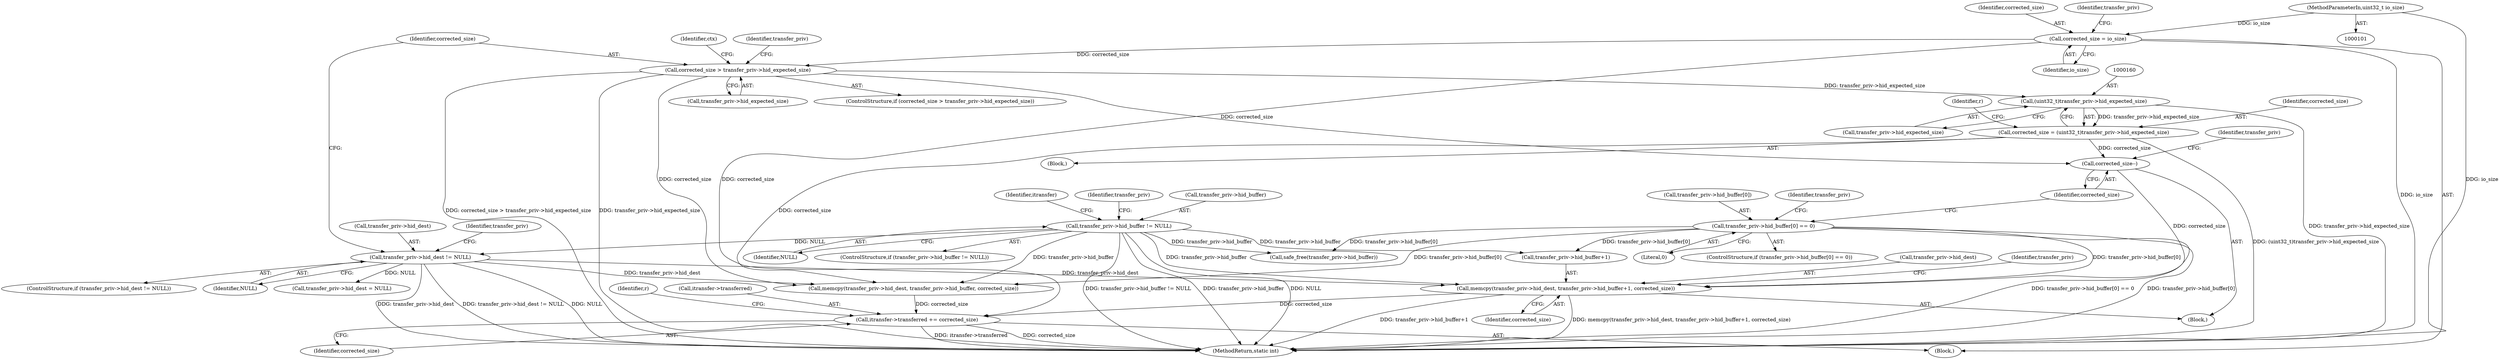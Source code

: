 digraph "1_Chrome_ac149a8d4371c0e01e0934fdd57b09e86f96b5b9_17@API" {
"1000178" [label="(Call,memcpy(transfer_priv->hid_dest, transfer_priv->hid_buffer+1, corrected_size))"];
"1000141" [label="(Call,transfer_priv->hid_dest != NULL)"];
"1000134" [label="(Call,transfer_priv->hid_buffer != NULL)"];
"1000168" [label="(Call,transfer_priv->hid_buffer[0] == 0)"];
"1000176" [label="(Call,corrected_size--)"];
"1000157" [label="(Call,corrected_size = (uint32_t)transfer_priv->hid_expected_size)"];
"1000159" [label="(Call,(uint32_t)transfer_priv->hid_expected_size)"];
"1000148" [label="(Call,corrected_size > transfer_priv->hid_expected_size)"];
"1000130" [label="(Call,corrected_size = io_size)"];
"1000104" [label="(MethodParameterIn,uint32_t io_size)"];
"1000207" [label="(Call,itransfer->transferred += corrected_size)"];
"1000205" [label="(Identifier,transfer_priv)"];
"1000168" [label="(Call,transfer_priv->hid_buffer[0] == 0)"];
"1000135" [label="(Call,transfer_priv->hid_buffer)"];
"1000142" [label="(Call,transfer_priv->hid_dest)"];
"1000148" [label="(Call,corrected_size > transfer_priv->hid_expected_size)"];
"1000138" [label="(Identifier,NULL)"];
"1000190" [label="(Call,memcpy(transfer_priv->hid_dest, transfer_priv->hid_buffer, corrected_size))"];
"1000175" [label="(Block,)"];
"1000208" [label="(Call,itransfer->transferred)"];
"1000176" [label="(Call,corrected_size--)"];
"1000182" [label="(Call,transfer_priv->hid_buffer+1)"];
"1000149" [label="(Identifier,corrected_size)"];
"1000203" [label="(Call,safe_free(transfer_priv->hid_buffer))"];
"1000155" [label="(Identifier,ctx)"];
"1000169" [label="(Call,transfer_priv->hid_buffer[0])"];
"1000179" [label="(Call,transfer_priv->hid_dest)"];
"1000211" [label="(Identifier,corrected_size)"];
"1000174" [label="(Literal,0)"];
"1000171" [label="(Identifier,transfer_priv)"];
"1000159" [label="(Call,(uint32_t)transfer_priv->hid_expected_size)"];
"1000192" [label="(Identifier,transfer_priv)"];
"1000140" [label="(ControlStructure,if (transfer_priv->hid_dest != NULL))"];
"1000209" [label="(Identifier,itransfer)"];
"1000145" [label="(Identifier,NULL)"];
"1000187" [label="(Identifier,corrected_size)"];
"1000200" [label="(Identifier,transfer_priv)"];
"1000178" [label="(Call,memcpy(transfer_priv->hid_dest, transfer_priv->hid_buffer+1, corrected_size))"];
"1000180" [label="(Identifier,transfer_priv)"];
"1000213" [label="(Identifier,r)"];
"1000161" [label="(Call,transfer_priv->hid_expected_size)"];
"1000177" [label="(Identifier,corrected_size)"];
"1000131" [label="(Identifier,corrected_size)"];
"1000104" [label="(MethodParameterIn,uint32_t io_size)"];
"1000153" [label="(Block,)"];
"1000143" [label="(Identifier,transfer_priv)"];
"1000150" [label="(Call,transfer_priv->hid_expected_size)"];
"1000132" [label="(Identifier,io_size)"];
"1000207" [label="(Call,itransfer->transferred += corrected_size)"];
"1000165" [label="(Identifier,r)"];
"1000141" [label="(Call,transfer_priv->hid_dest != NULL)"];
"1000198" [label="(Call,transfer_priv->hid_dest = NULL)"];
"1000105" [label="(Block,)"];
"1000158" [label="(Identifier,corrected_size)"];
"1000133" [label="(ControlStructure,if (transfer_priv->hid_buffer != NULL))"];
"1000130" [label="(Call,corrected_size = io_size)"];
"1000147" [label="(ControlStructure,if (corrected_size > transfer_priv->hid_expected_size))"];
"1000136" [label="(Identifier,transfer_priv)"];
"1000167" [label="(ControlStructure,if (transfer_priv->hid_buffer[0] == 0))"];
"1000214" [label="(MethodReturn,static int)"];
"1000134" [label="(Call,transfer_priv->hid_buffer != NULL)"];
"1000157" [label="(Call,corrected_size = (uint32_t)transfer_priv->hid_expected_size)"];
"1000178" -> "1000175"  [label="AST: "];
"1000178" -> "1000187"  [label="CFG: "];
"1000179" -> "1000178"  [label="AST: "];
"1000182" -> "1000178"  [label="AST: "];
"1000187" -> "1000178"  [label="AST: "];
"1000200" -> "1000178"  [label="CFG: "];
"1000178" -> "1000214"  [label="DDG: transfer_priv->hid_buffer+1"];
"1000178" -> "1000214"  [label="DDG: memcpy(transfer_priv->hid_dest, transfer_priv->hid_buffer+1, corrected_size)"];
"1000141" -> "1000178"  [label="DDG: transfer_priv->hid_dest"];
"1000168" -> "1000178"  [label="DDG: transfer_priv->hid_buffer[0]"];
"1000134" -> "1000178"  [label="DDG: transfer_priv->hid_buffer"];
"1000176" -> "1000178"  [label="DDG: corrected_size"];
"1000178" -> "1000207"  [label="DDG: corrected_size"];
"1000141" -> "1000140"  [label="AST: "];
"1000141" -> "1000145"  [label="CFG: "];
"1000142" -> "1000141"  [label="AST: "];
"1000145" -> "1000141"  [label="AST: "];
"1000149" -> "1000141"  [label="CFG: "];
"1000205" -> "1000141"  [label="CFG: "];
"1000141" -> "1000214"  [label="DDG: transfer_priv->hid_dest"];
"1000141" -> "1000214"  [label="DDG: transfer_priv->hid_dest != NULL"];
"1000141" -> "1000214"  [label="DDG: NULL"];
"1000134" -> "1000141"  [label="DDG: NULL"];
"1000141" -> "1000190"  [label="DDG: transfer_priv->hid_dest"];
"1000141" -> "1000198"  [label="DDG: NULL"];
"1000134" -> "1000133"  [label="AST: "];
"1000134" -> "1000138"  [label="CFG: "];
"1000135" -> "1000134"  [label="AST: "];
"1000138" -> "1000134"  [label="AST: "];
"1000143" -> "1000134"  [label="CFG: "];
"1000209" -> "1000134"  [label="CFG: "];
"1000134" -> "1000214"  [label="DDG: transfer_priv->hid_buffer != NULL"];
"1000134" -> "1000214"  [label="DDG: transfer_priv->hid_buffer"];
"1000134" -> "1000214"  [label="DDG: NULL"];
"1000134" -> "1000182"  [label="DDG: transfer_priv->hid_buffer"];
"1000134" -> "1000190"  [label="DDG: transfer_priv->hid_buffer"];
"1000134" -> "1000203"  [label="DDG: transfer_priv->hid_buffer"];
"1000168" -> "1000167"  [label="AST: "];
"1000168" -> "1000174"  [label="CFG: "];
"1000169" -> "1000168"  [label="AST: "];
"1000174" -> "1000168"  [label="AST: "];
"1000177" -> "1000168"  [label="CFG: "];
"1000192" -> "1000168"  [label="CFG: "];
"1000168" -> "1000214"  [label="DDG: transfer_priv->hid_buffer[0] == 0"];
"1000168" -> "1000214"  [label="DDG: transfer_priv->hid_buffer[0]"];
"1000168" -> "1000182"  [label="DDG: transfer_priv->hid_buffer[0]"];
"1000168" -> "1000190"  [label="DDG: transfer_priv->hid_buffer[0]"];
"1000168" -> "1000203"  [label="DDG: transfer_priv->hid_buffer[0]"];
"1000176" -> "1000175"  [label="AST: "];
"1000176" -> "1000177"  [label="CFG: "];
"1000177" -> "1000176"  [label="AST: "];
"1000180" -> "1000176"  [label="CFG: "];
"1000157" -> "1000176"  [label="DDG: corrected_size"];
"1000148" -> "1000176"  [label="DDG: corrected_size"];
"1000157" -> "1000153"  [label="AST: "];
"1000157" -> "1000159"  [label="CFG: "];
"1000158" -> "1000157"  [label="AST: "];
"1000159" -> "1000157"  [label="AST: "];
"1000165" -> "1000157"  [label="CFG: "];
"1000157" -> "1000214"  [label="DDG: (uint32_t)transfer_priv->hid_expected_size"];
"1000159" -> "1000157"  [label="DDG: transfer_priv->hid_expected_size"];
"1000157" -> "1000190"  [label="DDG: corrected_size"];
"1000159" -> "1000161"  [label="CFG: "];
"1000160" -> "1000159"  [label="AST: "];
"1000161" -> "1000159"  [label="AST: "];
"1000159" -> "1000214"  [label="DDG: transfer_priv->hid_expected_size"];
"1000148" -> "1000159"  [label="DDG: transfer_priv->hid_expected_size"];
"1000148" -> "1000147"  [label="AST: "];
"1000148" -> "1000150"  [label="CFG: "];
"1000149" -> "1000148"  [label="AST: "];
"1000150" -> "1000148"  [label="AST: "];
"1000155" -> "1000148"  [label="CFG: "];
"1000171" -> "1000148"  [label="CFG: "];
"1000148" -> "1000214"  [label="DDG: transfer_priv->hid_expected_size"];
"1000148" -> "1000214"  [label="DDG: corrected_size > transfer_priv->hid_expected_size"];
"1000130" -> "1000148"  [label="DDG: corrected_size"];
"1000148" -> "1000190"  [label="DDG: corrected_size"];
"1000130" -> "1000105"  [label="AST: "];
"1000130" -> "1000132"  [label="CFG: "];
"1000131" -> "1000130"  [label="AST: "];
"1000132" -> "1000130"  [label="AST: "];
"1000136" -> "1000130"  [label="CFG: "];
"1000130" -> "1000214"  [label="DDG: io_size"];
"1000104" -> "1000130"  [label="DDG: io_size"];
"1000130" -> "1000207"  [label="DDG: corrected_size"];
"1000104" -> "1000101"  [label="AST: "];
"1000104" -> "1000214"  [label="DDG: io_size"];
"1000207" -> "1000105"  [label="AST: "];
"1000207" -> "1000211"  [label="CFG: "];
"1000208" -> "1000207"  [label="AST: "];
"1000211" -> "1000207"  [label="AST: "];
"1000213" -> "1000207"  [label="CFG: "];
"1000207" -> "1000214"  [label="DDG: itransfer->transferred"];
"1000207" -> "1000214"  [label="DDG: corrected_size"];
"1000190" -> "1000207"  [label="DDG: corrected_size"];
}
